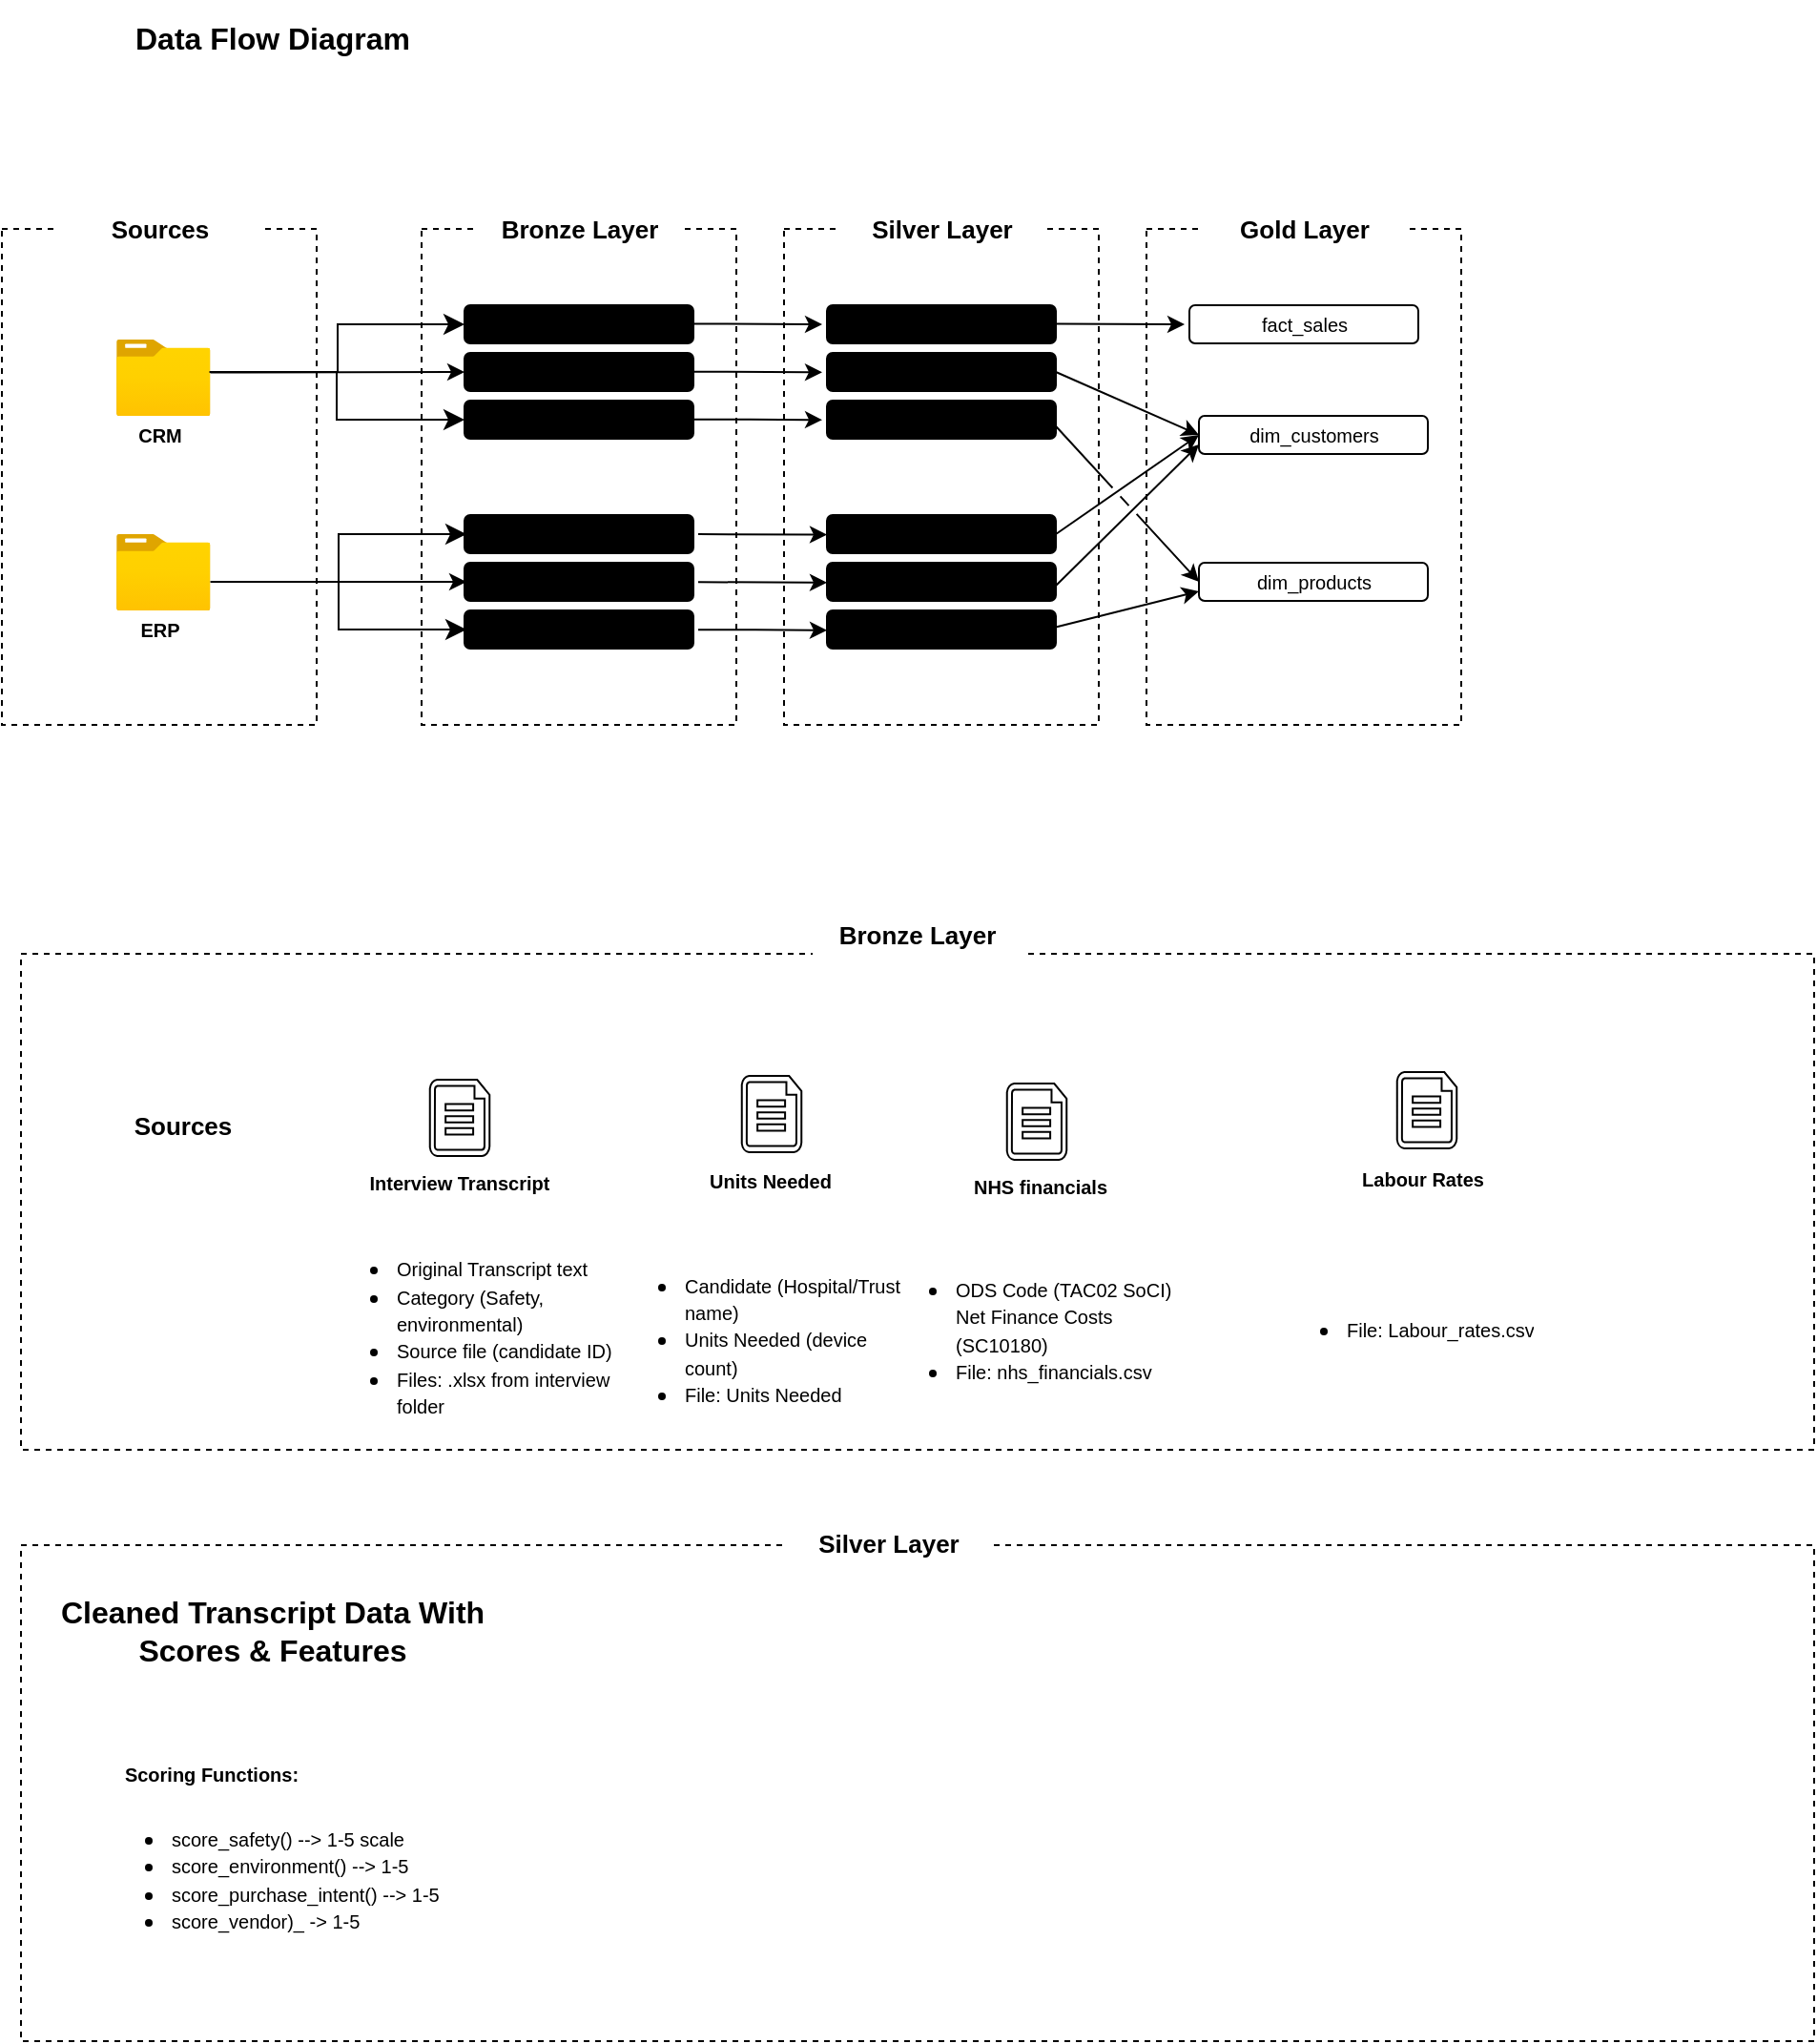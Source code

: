 <mxfile version="28.2.1">
  <diagram name="Page-1" id="9TcvYCtM6bu5GCaJ1_Ae">
    <mxGraphModel dx="643" dy="403" grid="1" gridSize="10" guides="1" tooltips="1" connect="1" arrows="1" fold="1" page="1" pageScale="1" pageWidth="850" pageHeight="1100" math="0" shadow="0">
      <root>
        <mxCell id="0" />
        <mxCell id="1" parent="0" />
        <UserObject label="&lt;font style=&quot;font-size: 16px;&quot;&gt;&lt;b style=&quot;&quot;&gt;Data Flow Diagram&lt;/b&gt;&lt;/font&gt;" placeholders="1" name="Variable" id="DM3QBcFuHND1Db2Ao5bA-2">
          <mxCell style="text;html=1;strokeColor=none;fillColor=none;align=center;verticalAlign=middle;whiteSpace=wrap;overflow=hidden;" parent="1" vertex="1">
            <mxGeometry x="147" y="200" width="250" height="40" as="geometry" />
          </mxCell>
        </UserObject>
        <mxCell id="DM3QBcFuHND1Db2Ao5bA-3" value="" style="rounded=0;whiteSpace=wrap;html=1;fillColor=none;dashed=1;" parent="1" vertex="1">
          <mxGeometry x="130" y="320" width="165" height="260" as="geometry" />
        </mxCell>
        <UserObject label="&lt;font style=&quot;font-size: 13px;&quot;&gt;&lt;b style=&quot;&quot;&gt;Sources&lt;/b&gt;&lt;/font&gt;" placeholders="1" name="Variable" id="DM3QBcFuHND1Db2Ao5bA-4">
          <mxCell style="text;html=1;strokeColor=none;fillColor=default;align=center;verticalAlign=middle;whiteSpace=wrap;overflow=hidden;" parent="1" vertex="1">
            <mxGeometry x="157.5" y="300" width="110" height="40" as="geometry" />
          </mxCell>
        </UserObject>
        <mxCell id="DM3QBcFuHND1Db2Ao5bA-5" value="" style="image;aspect=fixed;html=1;points=[];align=center;fontSize=12;image=img/lib/azure2/general/Folder_Blank.svg;" parent="1" vertex="1">
          <mxGeometry x="190" y="378" width="49.29" height="40" as="geometry" />
        </mxCell>
        <UserObject label="&lt;font style=&quot;font-size: 10px;&quot;&gt;&lt;b style=&quot;&quot;&gt;CRM&lt;/b&gt;&lt;/font&gt;" placeholders="1" name="Variable" id="DM3QBcFuHND1Db2Ao5bA-6">
          <mxCell style="text;html=1;strokeColor=none;fillColor=none;align=center;verticalAlign=middle;whiteSpace=wrap;overflow=hidden;" parent="1" vertex="1">
            <mxGeometry x="177.5" y="408" width="70" height="40" as="geometry" />
          </mxCell>
        </UserObject>
        <mxCell id="DM3QBcFuHND1Db2Ao5bA-7" value="" style="image;aspect=fixed;html=1;points=[];align=center;fontSize=12;image=img/lib/azure2/general/Folder_Blank.svg;" parent="1" vertex="1">
          <mxGeometry x="190" y="480" width="49.29" height="40" as="geometry" />
        </mxCell>
        <UserObject label="&lt;span style=&quot;font-size: 10px;&quot;&gt;&lt;b&gt;ERP&lt;/b&gt;&lt;/span&gt;" placeholders="1" name="Variable" id="DM3QBcFuHND1Db2Ao5bA-8">
          <mxCell style="text;html=1;strokeColor=none;fillColor=none;align=center;verticalAlign=middle;whiteSpace=wrap;overflow=hidden;" parent="1" vertex="1">
            <mxGeometry x="177.5" y="510" width="70" height="40" as="geometry" />
          </mxCell>
        </UserObject>
        <mxCell id="DM3QBcFuHND1Db2Ao5bA-9" value="" style="rounded=0;whiteSpace=wrap;html=1;fillColor=none;dashed=1;" parent="1" vertex="1">
          <mxGeometry x="350" y="320" width="165" height="260" as="geometry" />
        </mxCell>
        <UserObject label="&lt;span style=&quot;font-size: 13px;&quot;&gt;&lt;b&gt;&lt;font style=&quot;color: light-dark(rgb(0, 0, 0), rgb(0, 0, 0));&quot;&gt;Bronze Layer&lt;/font&gt;&lt;/b&gt;&lt;/span&gt;" placeholders="1" name="Variable" id="DM3QBcFuHND1Db2Ao5bA-10">
          <mxCell style="text;html=1;strokeColor=none;fillColor=light-dark(#FFFFFF,#F4A261);align=center;verticalAlign=middle;whiteSpace=wrap;overflow=hidden;" parent="1" vertex="1">
            <mxGeometry x="377.5" y="300" width="110" height="40" as="geometry" />
          </mxCell>
        </UserObject>
        <mxCell id="DM3QBcFuHND1Db2Ao5bA-11" value="&lt;font style=&quot;color: light-dark(rgb(0, 0, 0), rgb(0, 0, 0)); font-size: 10px;&quot;&gt;crm_sales_details&lt;/font&gt;" style="rounded=1;whiteSpace=wrap;html=1;strokeColor=light-dark(#000000,#1A2929);fillColor=light-dark(#000000,#F4A261);" parent="1" vertex="1">
          <mxGeometry x="372.5" y="360" width="120" height="20" as="geometry" />
        </mxCell>
        <mxCell id="DM3QBcFuHND1Db2Ao5bA-12" value="&lt;font style=&quot;color: light-dark(rgb(0, 0, 0), rgb(0, 0, 0)); font-size: 10px;&quot;&gt;crm_cust_info&lt;/font&gt;" style="rounded=1;whiteSpace=wrap;html=1;strokeColor=light-dark(#000000,#1A2929);fillColor=light-dark(#000000,#F4A261);" parent="1" vertex="1">
          <mxGeometry x="372.5" y="385" width="120" height="20" as="geometry" />
        </mxCell>
        <mxCell id="DM3QBcFuHND1Db2Ao5bA-13" value="&lt;font style=&quot;color: light-dark(rgb(0, 0, 0), rgb(0, 0, 0)); font-size: 10px;&quot;&gt;crm_prd_info&lt;/font&gt;" style="rounded=1;whiteSpace=wrap;html=1;strokeColor=light-dark(#000000,#1A2929);fillColor=light-dark(#000000,#F4A261);" parent="1" vertex="1">
          <mxGeometry x="372.5" y="410" width="120" height="20" as="geometry" />
        </mxCell>
        <mxCell id="DM3QBcFuHND1Db2Ao5bA-14" value="&lt;font style=&quot;color: light-dark(rgb(0, 0, 0), rgb(0, 0, 0)); font-size: 10px;&quot;&gt;erp_cust_info&lt;/font&gt;" style="rounded=1;whiteSpace=wrap;html=1;strokeColor=light-dark(#000000,#1A2929);fillColor=light-dark(#000000,#F4A261);" parent="1" vertex="1">
          <mxGeometry x="372.5" y="470" width="120" height="20" as="geometry" />
        </mxCell>
        <mxCell id="DM3QBcFuHND1Db2Ao5bA-15" value="&lt;font style=&quot;color: light-dark(rgb(0, 0, 0), rgb(0, 0, 0)); font-size: 10px;&quot;&gt;erp_loc_a101&lt;/font&gt;" style="rounded=1;whiteSpace=wrap;html=1;strokeColor=light-dark(#000000,#1A2929);fillColor=light-dark(#000000,#F4A261);" parent="1" vertex="1">
          <mxGeometry x="372.5" y="495" width="120" height="20" as="geometry" />
        </mxCell>
        <mxCell id="DM3QBcFuHND1Db2Ao5bA-16" value="&lt;font style=&quot;color: light-dark(rgb(0, 0, 0), rgb(0, 0, 0)); font-size: 10px;&quot;&gt;erp_px_cat_g1v2&lt;/font&gt;" style="rounded=1;whiteSpace=wrap;html=1;strokeColor=light-dark(#000000,#1A2929);fillColor=light-dark(#000000,#F4A261);" parent="1" vertex="1">
          <mxGeometry x="372.5" y="520" width="120" height="20" as="geometry" />
        </mxCell>
        <mxCell id="DM3QBcFuHND1Db2Ao5bA-17" value="" style="rounded=0;whiteSpace=wrap;html=1;fillColor=none;dashed=1;" parent="1" vertex="1">
          <mxGeometry x="540" y="320" width="165" height="260" as="geometry" />
        </mxCell>
        <UserObject label="&lt;span style=&quot;font-size: 13px;&quot;&gt;&lt;b&gt;&lt;font style=&quot;color: light-dark(rgb(0, 0, 0), rgb(0, 0, 0));&quot;&gt;Silver Layer&lt;/font&gt;&lt;/b&gt;&lt;/span&gt;" placeholders="1" name="Variable" id="DM3QBcFuHND1Db2Ao5bA-18">
          <mxCell style="text;html=1;strokeColor=none;fillColor=light-dark(#FFFFFF,#D6CCC2);align=center;verticalAlign=middle;whiteSpace=wrap;overflow=hidden;" parent="1" vertex="1">
            <mxGeometry x="567.5" y="300" width="110" height="40" as="geometry" />
          </mxCell>
        </UserObject>
        <mxCell id="DM3QBcFuHND1Db2Ao5bA-19" value="&lt;font style=&quot;color: light-dark(rgb(0, 0, 0), rgb(0, 0, 0)); font-size: 10px;&quot;&gt;crm_sales_details&lt;/font&gt;" style="rounded=1;whiteSpace=wrap;html=1;strokeColor=light-dark(#000000,#1A2929);fillColor=light-dark(#000000,#D6CCC2);" parent="1" vertex="1">
          <mxGeometry x="562.5" y="360" width="120" height="20" as="geometry" />
        </mxCell>
        <mxCell id="DM3QBcFuHND1Db2Ao5bA-20" value="&lt;font style=&quot;color: light-dark(rgb(0, 0, 0), rgb(0, 0, 0)); font-size: 10px;&quot;&gt;crm_cust_info&lt;/font&gt;" style="rounded=1;whiteSpace=wrap;html=1;strokeColor=light-dark(#000000,#1A2929);fillColor=light-dark(#000000,#D6CCC2);" parent="1" vertex="1">
          <mxGeometry x="562.5" y="385" width="120" height="20" as="geometry" />
        </mxCell>
        <mxCell id="DM3QBcFuHND1Db2Ao5bA-21" value="&lt;font style=&quot;color: light-dark(rgb(0, 0, 0), rgb(0, 0, 0)); font-size: 10px;&quot;&gt;crm_prd_info&lt;/font&gt;" style="rounded=1;whiteSpace=wrap;html=1;strokeColor=light-dark(#000000,#1A2929);fillColor=light-dark(#000000,#D6CCC2);" parent="1" vertex="1">
          <mxGeometry x="562.5" y="410" width="120" height="20" as="geometry" />
        </mxCell>
        <mxCell id="DM3QBcFuHND1Db2Ao5bA-22" value="&lt;font style=&quot;color: light-dark(rgb(0, 0, 0), rgb(0, 0, 0)); font-size: 10px;&quot;&gt;erp_cust_info&lt;/font&gt;" style="rounded=1;whiteSpace=wrap;html=1;strokeColor=light-dark(#000000,#1A2929);fillColor=light-dark(#000000,#D6CCC2);" parent="1" vertex="1">
          <mxGeometry x="562.5" y="470" width="120" height="20" as="geometry" />
        </mxCell>
        <mxCell id="DM3QBcFuHND1Db2Ao5bA-23" value="&lt;font style=&quot;color: light-dark(rgb(0, 0, 0), rgb(0, 0, 0)); font-size: 10px;&quot;&gt;erp_loc_a101&lt;/font&gt;" style="rounded=1;whiteSpace=wrap;html=1;strokeColor=light-dark(#000000,#1A2929);fillColor=light-dark(#000000,#D6CCC2);" parent="1" vertex="1">
          <mxGeometry x="562.5" y="495" width="120" height="20" as="geometry" />
        </mxCell>
        <mxCell id="DM3QBcFuHND1Db2Ao5bA-24" value="&lt;font style=&quot;color: light-dark(rgb(0, 0, 0), rgb(0, 0, 0)); font-size: 10px;&quot;&gt;erp_px_cat_g1v2&lt;/font&gt;" style="rounded=1;whiteSpace=wrap;html=1;strokeColor=light-dark(#000000,#1A2929);fillColor=light-dark(#000000,#D6CCC2);" parent="1" vertex="1">
          <mxGeometry x="562.5" y="520" width="120" height="20" as="geometry" />
        </mxCell>
        <mxCell id="DM3QBcFuHND1Db2Ao5bA-25" value="" style="endArrow=classic;html=1;rounded=0;exitX=1;exitY=0.432;exitDx=0;exitDy=0;exitPerimeter=0;entryX=0;entryY=0.5;entryDx=0;entryDy=0;" parent="1" source="DM3QBcFuHND1Db2Ao5bA-5" target="DM3QBcFuHND1Db2Ao5bA-12" edge="1">
          <mxGeometry width="50" height="50" relative="1" as="geometry">
            <mxPoint x="290" y="420" as="sourcePoint" />
            <mxPoint x="340" y="370" as="targetPoint" />
          </mxGeometry>
        </mxCell>
        <mxCell id="DM3QBcFuHND1Db2Ao5bA-26" value="" style="edgeStyle=elbowEdgeStyle;elbow=horizontal;endArrow=classic;html=1;curved=0;rounded=0;endSize=8;startSize=8;entryX=0;entryY=0.5;entryDx=0;entryDy=0;" parent="1" target="DM3QBcFuHND1Db2Ao5bA-11" edge="1">
          <mxGeometry width="50" height="50" relative="1" as="geometry">
            <mxPoint x="239.29" y="395" as="sourcePoint" />
            <mxPoint x="289.29" y="345" as="targetPoint" />
          </mxGeometry>
        </mxCell>
        <mxCell id="DM3QBcFuHND1Db2Ao5bA-27" value="" style="edgeStyle=elbowEdgeStyle;elbow=horizontal;endArrow=classic;html=1;curved=0;rounded=0;endSize=8;startSize=8;entryX=0;entryY=0.5;entryDx=0;entryDy=0;" parent="1" target="DM3QBcFuHND1Db2Ao5bA-13" edge="1">
          <mxGeometry width="50" height="50" relative="1" as="geometry">
            <mxPoint x="238.79" y="395" as="sourcePoint" />
            <mxPoint x="372.5" y="370" as="targetPoint" />
          </mxGeometry>
        </mxCell>
        <mxCell id="DM3QBcFuHND1Db2Ao5bA-28" value="" style="endArrow=classic;html=1;rounded=0;exitX=1;exitY=0.432;exitDx=0;exitDy=0;exitPerimeter=0;entryX=0;entryY=0.5;entryDx=0;entryDy=0;" parent="1" edge="1">
          <mxGeometry width="50" height="50" relative="1" as="geometry">
            <mxPoint x="239.5" y="505" as="sourcePoint" />
            <mxPoint x="373.5" y="505" as="targetPoint" />
          </mxGeometry>
        </mxCell>
        <mxCell id="DM3QBcFuHND1Db2Ao5bA-29" value="" style="edgeStyle=elbowEdgeStyle;elbow=horizontal;endArrow=classic;html=1;curved=0;rounded=0;endSize=8;startSize=8;entryX=0;entryY=0.5;entryDx=0;entryDy=0;" parent="1" edge="1">
          <mxGeometry width="50" height="50" relative="1" as="geometry">
            <mxPoint x="239.79" y="505" as="sourcePoint" />
            <mxPoint x="373.5" y="480" as="targetPoint" />
          </mxGeometry>
        </mxCell>
        <mxCell id="DM3QBcFuHND1Db2Ao5bA-30" value="" style="edgeStyle=elbowEdgeStyle;elbow=horizontal;endArrow=classic;html=1;curved=0;rounded=0;endSize=8;startSize=8;entryX=0;entryY=0.5;entryDx=0;entryDy=0;" parent="1" edge="1">
          <mxGeometry width="50" height="50" relative="1" as="geometry">
            <mxPoint x="239.29" y="505" as="sourcePoint" />
            <mxPoint x="373.5" y="530" as="targetPoint" />
          </mxGeometry>
        </mxCell>
        <mxCell id="DM3QBcFuHND1Db2Ao5bA-31" value="" style="endArrow=classic;html=1;rounded=0;exitX=1;exitY=0.432;exitDx=0;exitDy=0;exitPerimeter=0;" parent="1" edge="1">
          <mxGeometry width="50" height="50" relative="1" as="geometry">
            <mxPoint x="492.5" y="369.71" as="sourcePoint" />
            <mxPoint x="560" y="370" as="targetPoint" />
          </mxGeometry>
        </mxCell>
        <mxCell id="DM3QBcFuHND1Db2Ao5bA-32" value="" style="endArrow=classic;html=1;rounded=0;exitX=1;exitY=0.432;exitDx=0;exitDy=0;exitPerimeter=0;" parent="1" edge="1">
          <mxGeometry width="50" height="50" relative="1" as="geometry">
            <mxPoint x="492.5" y="394.83" as="sourcePoint" />
            <mxPoint x="560" y="395.12" as="targetPoint" />
          </mxGeometry>
        </mxCell>
        <mxCell id="DM3QBcFuHND1Db2Ao5bA-33" value="" style="endArrow=classic;html=1;rounded=0;exitX=1;exitY=0.432;exitDx=0;exitDy=0;exitPerimeter=0;" parent="1" edge="1">
          <mxGeometry width="50" height="50" relative="1" as="geometry">
            <mxPoint x="492.5" y="419.83" as="sourcePoint" />
            <mxPoint x="560" y="420.12" as="targetPoint" />
            <Array as="points">
              <mxPoint x="522.5" y="419.83" />
            </Array>
          </mxGeometry>
        </mxCell>
        <mxCell id="DM3QBcFuHND1Db2Ao5bA-34" value="" style="endArrow=classic;html=1;rounded=0;exitX=1;exitY=0.432;exitDx=0;exitDy=0;exitPerimeter=0;" parent="1" edge="1">
          <mxGeometry width="50" height="50" relative="1" as="geometry">
            <mxPoint x="495" y="480" as="sourcePoint" />
            <mxPoint x="562.5" y="480.29" as="targetPoint" />
          </mxGeometry>
        </mxCell>
        <mxCell id="DM3QBcFuHND1Db2Ao5bA-35" value="" style="endArrow=classic;html=1;rounded=0;exitX=1;exitY=0.432;exitDx=0;exitDy=0;exitPerimeter=0;" parent="1" edge="1">
          <mxGeometry width="50" height="50" relative="1" as="geometry">
            <mxPoint x="495" y="505.12" as="sourcePoint" />
            <mxPoint x="562.5" y="505.41" as="targetPoint" />
          </mxGeometry>
        </mxCell>
        <mxCell id="DM3QBcFuHND1Db2Ao5bA-36" value="" style="endArrow=classic;html=1;rounded=0;exitX=1;exitY=0.432;exitDx=0;exitDy=0;exitPerimeter=0;" parent="1" edge="1">
          <mxGeometry width="50" height="50" relative="1" as="geometry">
            <mxPoint x="495" y="530.12" as="sourcePoint" />
            <mxPoint x="562.5" y="530.41" as="targetPoint" />
            <Array as="points">
              <mxPoint x="525" y="530.12" />
            </Array>
          </mxGeometry>
        </mxCell>
        <mxCell id="DM3QBcFuHND1Db2Ao5bA-37" value="" style="rounded=0;whiteSpace=wrap;html=1;fillColor=none;dashed=1;" parent="1" vertex="1">
          <mxGeometry x="730" y="320" width="165" height="260" as="geometry" />
        </mxCell>
        <UserObject label="&lt;span style=&quot;font-size: 13px;&quot;&gt;&lt;b&gt;&lt;font style=&quot;color: light-dark(rgb(0, 0, 0), rgb(0, 0, 0));&quot;&gt;Gold Layer&lt;/font&gt;&lt;/b&gt;&lt;/span&gt;" placeholders="1" name="Variable" id="DM3QBcFuHND1Db2Ao5bA-38">
          <mxCell style="text;html=1;strokeColor=none;fillColor=light-dark(#FFFFFF,#FCBF49);align=center;verticalAlign=middle;whiteSpace=wrap;overflow=hidden;" parent="1" vertex="1">
            <mxGeometry x="757.5" y="300" width="110" height="40" as="geometry" />
          </mxCell>
        </UserObject>
        <mxCell id="DM3QBcFuHND1Db2Ao5bA-39" value="&lt;font style=&quot;color: light-dark(rgb(0, 0, 0), rgb(0, 0, 0)); font-size: 10px;&quot;&gt;fact_sales&lt;/font&gt;" style="rounded=1;whiteSpace=wrap;html=1;strokeColor=light-dark(#000000,#1A2929);fillColor=light-dark(#FFFFFF,#FCBF49);" parent="1" vertex="1">
          <mxGeometry x="752.5" y="360" width="120" height="20" as="geometry" />
        </mxCell>
        <mxCell id="DM3QBcFuHND1Db2Ao5bA-40" value="&lt;font style=&quot;color: light-dark(rgb(0, 0, 0), rgb(0, 0, 0)); font-size: 10px;&quot;&gt;dim_customers&lt;/font&gt;" style="rounded=1;whiteSpace=wrap;html=1;strokeColor=light-dark(#000000,#1A2929);fillColor=light-dark(#FFFFFF,#FCBF49);" parent="1" vertex="1">
          <mxGeometry x="757.5" y="418" width="120" height="20" as="geometry" />
        </mxCell>
        <mxCell id="DM3QBcFuHND1Db2Ao5bA-41" value="&lt;font style=&quot;color: light-dark(rgb(0, 0, 0), rgb(0, 0, 0)); font-size: 10px;&quot;&gt;dim_products&lt;/font&gt;" style="rounded=1;whiteSpace=wrap;html=1;strokeColor=light-dark(#000000,#1A2929);fillColor=light-dark(#FFFFFF,#FCBF49);" parent="1" vertex="1">
          <mxGeometry x="757.5" y="495" width="120" height="20" as="geometry" />
        </mxCell>
        <mxCell id="DM3QBcFuHND1Db2Ao5bA-42" value="" style="endArrow=classic;html=1;rounded=0;exitX=1;exitY=0.432;exitDx=0;exitDy=0;exitPerimeter=0;jumpStyle=gap;" parent="1" edge="1">
          <mxGeometry width="50" height="50" relative="1" as="geometry">
            <mxPoint x="682.5" y="369.71" as="sourcePoint" />
            <mxPoint x="750" y="370" as="targetPoint" />
          </mxGeometry>
        </mxCell>
        <mxCell id="DM3QBcFuHND1Db2Ao5bA-43" value="" style="endArrow=classic;html=1;rounded=0;entryX=0;entryY=0.5;entryDx=0;entryDy=0;exitX=1;exitY=0.5;exitDx=0;exitDy=0;jumpStyle=gap;" parent="1" source="DM3QBcFuHND1Db2Ao5bA-20" target="DM3QBcFuHND1Db2Ao5bA-40" edge="1">
          <mxGeometry width="50" height="50" relative="1" as="geometry">
            <mxPoint x="680" y="400" as="sourcePoint" />
            <mxPoint x="730" y="350" as="targetPoint" />
          </mxGeometry>
        </mxCell>
        <mxCell id="DM3QBcFuHND1Db2Ao5bA-44" value="" style="endArrow=classic;html=1;rounded=0;entryX=0;entryY=0.5;entryDx=0;entryDy=0;exitX=1;exitY=0.5;exitDx=0;exitDy=0;jumpStyle=gap;" parent="1" source="DM3QBcFuHND1Db2Ao5bA-22" target="DM3QBcFuHND1Db2Ao5bA-40" edge="1">
          <mxGeometry width="50" height="50" relative="1" as="geometry">
            <mxPoint x="710" y="440" as="sourcePoint" />
            <mxPoint x="785" y="473" as="targetPoint" />
          </mxGeometry>
        </mxCell>
        <mxCell id="DM3QBcFuHND1Db2Ao5bA-45" value="" style="endArrow=classic;html=1;rounded=0;entryX=0;entryY=0.75;entryDx=0;entryDy=0;exitX=1;exitY=0.5;exitDx=0;exitDy=0;jumpStyle=gap;" parent="1" target="DM3QBcFuHND1Db2Ao5bA-40" edge="1">
          <mxGeometry width="50" height="50" relative="1" as="geometry">
            <mxPoint x="682.5" y="507" as="sourcePoint" />
            <mxPoint x="757.5" y="540" as="targetPoint" />
          </mxGeometry>
        </mxCell>
        <mxCell id="DM3QBcFuHND1Db2Ao5bA-46" value="" style="endArrow=classic;html=1;rounded=0;entryX=0;entryY=0.5;entryDx=0;entryDy=0;exitX=1;exitY=0.5;exitDx=0;exitDy=0;jumpStyle=gap;" parent="1" target="DM3QBcFuHND1Db2Ao5bA-41" edge="1">
          <mxGeometry width="50" height="50" relative="1" as="geometry">
            <mxPoint x="677.5" y="418" as="sourcePoint" />
            <mxPoint x="752.5" y="451" as="targetPoint" />
          </mxGeometry>
        </mxCell>
        <mxCell id="DM3QBcFuHND1Db2Ao5bA-47" value="" style="endArrow=classic;html=1;rounded=0;entryX=0;entryY=0.75;entryDx=0;entryDy=0;exitX=1;exitY=0.5;exitDx=0;exitDy=0;jumpStyle=gap;" parent="1" target="DM3QBcFuHND1Db2Ao5bA-41" edge="1">
          <mxGeometry width="50" height="50" relative="1" as="geometry">
            <mxPoint x="677.5" y="530" as="sourcePoint" />
            <mxPoint x="752.5" y="563" as="targetPoint" />
          </mxGeometry>
        </mxCell>
        <mxCell id="DM3QBcFuHND1Db2Ao5bA-48" value="" style="rounded=0;whiteSpace=wrap;html=1;fillColor=none;dashed=1;" parent="1" vertex="1">
          <mxGeometry x="140" y="700" width="940" height="260" as="geometry" />
        </mxCell>
        <mxCell id="DM3QBcFuHND1Db2Ao5bA-50" value="" style="verticalLabelPosition=bottom;html=1;verticalAlign=top;align=center;shape=mxgraph.azure.cloud_services_configuration_file;pointerEvents=1;" parent="1" vertex="1">
          <mxGeometry x="354.38" y="766" width="31.25" height="40" as="geometry" />
        </mxCell>
        <UserObject label="&lt;font style=&quot;font-size: 10px;&quot;&gt;&lt;b style=&quot;&quot;&gt;Interview Transcript&lt;/b&gt;&lt;/font&gt;" placeholders="1" name="Variable" id="DM3QBcFuHND1Db2Ao5bA-51">
          <mxCell style="text;html=1;strokeColor=none;fillColor=none;align=center;verticalAlign=middle;whiteSpace=wrap;overflow=hidden;" parent="1" vertex="1">
            <mxGeometry x="320" y="800" width="100" height="40" as="geometry" />
          </mxCell>
        </UserObject>
        <mxCell id="DM3QBcFuHND1Db2Ao5bA-52" value="" style="verticalLabelPosition=bottom;html=1;verticalAlign=top;align=center;shape=mxgraph.azure.cloud_services_configuration_file;pointerEvents=1;" parent="1" vertex="1">
          <mxGeometry x="517.88" y="764" width="31.25" height="40" as="geometry" />
        </mxCell>
        <UserObject label="&lt;font style=&quot;font-size: 10px;&quot;&gt;&lt;b style=&quot;&quot;&gt;Units Needed&lt;/b&gt;&lt;/font&gt;" placeholders="1" name="Variable" id="DM3QBcFuHND1Db2Ao5bA-53">
          <mxCell style="text;html=1;strokeColor=none;fillColor=none;align=center;verticalAlign=middle;whiteSpace=wrap;overflow=hidden;" parent="1" vertex="1">
            <mxGeometry x="497.5" y="799" width="70" height="40" as="geometry" />
          </mxCell>
        </UserObject>
        <mxCell id="DM3QBcFuHND1Db2Ao5bA-54" value="" style="verticalLabelPosition=bottom;html=1;verticalAlign=top;align=center;shape=mxgraph.azure.cloud_services_configuration_file;pointerEvents=1;" parent="1" vertex="1">
          <mxGeometry x="656.88" y="768" width="31.25" height="40" as="geometry" />
        </mxCell>
        <UserObject label="&lt;font style=&quot;font-size: 10px;&quot;&gt;&lt;b style=&quot;&quot;&gt;NHS financials&lt;/b&gt;&lt;/font&gt;" placeholders="1" name="Variable" id="DM3QBcFuHND1Db2Ao5bA-55">
          <mxCell style="text;html=1;strokeColor=none;fillColor=none;align=center;verticalAlign=middle;whiteSpace=wrap;overflow=hidden;" parent="1" vertex="1">
            <mxGeometry x="621.5" y="802" width="104.5" height="40" as="geometry" />
          </mxCell>
        </UserObject>
        <mxCell id="DM3QBcFuHND1Db2Ao5bA-56" value="" style="verticalLabelPosition=bottom;html=1;verticalAlign=top;align=center;shape=mxgraph.azure.cloud_services_configuration_file;pointerEvents=1;" parent="1" vertex="1">
          <mxGeometry x="861.38" y="762" width="31.25" height="40" as="geometry" />
        </mxCell>
        <UserObject label="&lt;font style=&quot;font-size: 10px;&quot;&gt;&lt;b style=&quot;&quot;&gt;Labour Rates&lt;/b&gt;&lt;/font&gt;" placeholders="1" name="Variable" id="DM3QBcFuHND1Db2Ao5bA-57">
          <mxCell style="text;html=1;strokeColor=none;fillColor=none;align=center;verticalAlign=middle;whiteSpace=wrap;overflow=hidden;" parent="1" vertex="1">
            <mxGeometry x="840" y="800" width="70" height="36" as="geometry" />
          </mxCell>
        </UserObject>
        <UserObject label="&lt;ul&gt;&lt;li&gt;&lt;span style=&quot;font-size: 10px; background-color: transparent; color: light-dark(rgb(0, 0, 0), rgb(255, 255, 255));&quot;&gt;Original Transcript text&lt;/span&gt;&lt;/li&gt;&lt;li&gt;&lt;span style=&quot;font-size: 10px; background-color: transparent; color: light-dark(rgb(0, 0, 0), rgb(255, 255, 255));&quot;&gt;Category (Safety, environmental)&lt;/span&gt;&lt;/li&gt;&lt;li&gt;&lt;span style=&quot;font-size: 10px; background-color: transparent; color: light-dark(rgb(0, 0, 0), rgb(255, 255, 255));&quot;&gt;Source file (candidate ID)&lt;/span&gt;&lt;/li&gt;&lt;li&gt;&lt;span style=&quot;font-size: 10px; background-color: transparent; color: light-dark(rgb(0, 0, 0), rgb(255, 255, 255));&quot;&gt;Files: .xlsx from interview folder&lt;/span&gt;&lt;/li&gt;&lt;/ul&gt;&lt;div&gt;&lt;div&gt;&lt;font style=&quot;font-size: 10px;&quot;&gt;&lt;br&gt;&lt;/font&gt;&lt;/div&gt;&lt;/div&gt;" placeholders="1" name="Variable" id="4Y2LicfVDhX277e2EhKz-2">
          <mxCell style="text;html=1;strokeColor=none;fillColor=none;align=left;verticalAlign=middle;whiteSpace=wrap;overflow=hidden;" vertex="1" parent="1">
            <mxGeometry x="295" y="836" width="165" height="144" as="geometry" />
          </mxCell>
        </UserObject>
        <UserObject label="&lt;span style=&quot;font-size: 13px;&quot;&gt;&lt;b&gt;&lt;font style=&quot;color: light-dark(rgb(0, 0, 0), rgb(0, 0, 0));&quot;&gt;Bronze Layer&lt;/font&gt;&lt;/b&gt;&lt;/span&gt;" placeholders="1" name="Variable" id="4Y2LicfVDhX277e2EhKz-3">
          <mxCell style="text;html=1;strokeColor=none;fillColor=light-dark(#FFFFFF,#F4A261);align=center;verticalAlign=middle;whiteSpace=wrap;overflow=hidden;" vertex="1" parent="1">
            <mxGeometry x="555" y="670" width="110" height="40" as="geometry" />
          </mxCell>
        </UserObject>
        <UserObject label="&lt;font style=&quot;font-size: 13px;&quot;&gt;&lt;b style=&quot;&quot;&gt;Sources&lt;/b&gt;&lt;/font&gt;" placeholders="1" name="Variable" id="4Y2LicfVDhX277e2EhKz-4">
          <mxCell style="text;html=1;strokeColor=none;fillColor=light-dark(#FFFFFF,#E67F7A);align=center;verticalAlign=middle;whiteSpace=wrap;overflow=hidden;" vertex="1" parent="1">
            <mxGeometry x="169.5" y="770" width="110" height="40" as="geometry" />
          </mxCell>
        </UserObject>
        <UserObject label="&lt;ul&gt;&lt;li&gt;&lt;span style=&quot;font-size: 10px;&quot;&gt;Candidate (Hospital/Trust name)&lt;/span&gt;&lt;/li&gt;&lt;li&gt;&lt;span style=&quot;font-size: 10px;&quot;&gt;Units Needed (device count)&lt;/span&gt;&lt;/li&gt;&lt;li&gt;&lt;span style=&quot;font-size: 10px;&quot;&gt;File: Units Needed&lt;/span&gt;&lt;/li&gt;&lt;/ul&gt;" placeholders="1" name="Variable" id="4Y2LicfVDhX277e2EhKz-5">
          <mxCell style="text;html=1;strokeColor=none;fillColor=none;align=left;verticalAlign=middle;whiteSpace=wrap;overflow=hidden;" vertex="1" parent="1">
            <mxGeometry x="446" y="830" width="165" height="144" as="geometry" />
          </mxCell>
        </UserObject>
        <UserObject label="&lt;ul&gt;&lt;li&gt;&lt;span style=&quot;font-size: 10px;&quot;&gt;ODS Code (TAC02 SoCI)&lt;br&gt;Net Finance Costs (SC10180)&lt;/span&gt;&lt;/li&gt;&lt;li&gt;&lt;span style=&quot;font-size: 10px;&quot;&gt;File: nhs_financials.csv&lt;/span&gt;&lt;/li&gt;&lt;/ul&gt;" placeholders="1" name="Variable" id="4Y2LicfVDhX277e2EhKz-6">
          <mxCell style="text;html=1;strokeColor=none;fillColor=none;align=left;verticalAlign=middle;whiteSpace=wrap;overflow=hidden;" vertex="1" parent="1">
            <mxGeometry x="587.5" y="825" width="165" height="144" as="geometry" />
          </mxCell>
        </UserObject>
        <UserObject label="&lt;ul&gt;&lt;li&gt;&lt;span style=&quot;font-size: 10px;&quot;&gt;File: Labour_rates.csv&lt;/span&gt;&lt;/li&gt;&lt;/ul&gt;" placeholders="1" name="Variable" id="4Y2LicfVDhX277e2EhKz-7">
          <mxCell style="text;html=1;strokeColor=none;fillColor=none;align=left;verticalAlign=middle;whiteSpace=wrap;overflow=hidden;" vertex="1" parent="1">
            <mxGeometry x="792.5" y="825" width="165" height="144" as="geometry" />
          </mxCell>
        </UserObject>
        <mxCell id="4Y2LicfVDhX277e2EhKz-9" value="" style="rounded=0;whiteSpace=wrap;html=1;fillColor=none;dashed=1;" vertex="1" parent="1">
          <mxGeometry x="140" y="1010" width="940" height="260" as="geometry" />
        </mxCell>
        <UserObject label="&lt;span style=&quot;font-size: 13px;&quot;&gt;&lt;b&gt;&lt;font style=&quot;color: light-dark(rgb(0, 0, 0), rgb(0, 0, 0));&quot;&gt;Silver Layer&lt;/font&gt;&lt;/b&gt;&lt;/span&gt;" placeholders="1" name="Variable" id="4Y2LicfVDhX277e2EhKz-10">
          <mxCell style="text;html=1;strokeColor=none;fillColor=light-dark(#FFFFFF,#D6CCC2);align=center;verticalAlign=middle;whiteSpace=wrap;overflow=hidden;" vertex="1" parent="1">
            <mxGeometry x="540" y="989" width="110" height="40" as="geometry" />
          </mxCell>
        </UserObject>
        <UserObject label="&lt;font style=&quot;font-size: 16px;&quot;&gt;&lt;b style=&quot;&quot;&gt;Cleaned Transcript Data With Scores &amp;amp; Features&lt;/b&gt;&lt;/font&gt;" placeholders="1" name="Variable" id="4Y2LicfVDhX277e2EhKz-11">
          <mxCell style="text;html=1;strokeColor=none;fillColor=none;align=center;verticalAlign=middle;whiteSpace=wrap;overflow=hidden;" vertex="1" parent="1">
            <mxGeometry x="147" y="1030" width="250" height="50" as="geometry" />
          </mxCell>
        </UserObject>
        <UserObject label="&lt;font style=&quot;font-size: 10px;&quot;&gt;&lt;b style=&quot;&quot;&gt;Scoring Functions:&lt;/b&gt;&lt;/font&gt;" placeholders="1" name="Variable" id="4Y2LicfVDhX277e2EhKz-12">
          <mxCell style="text;html=1;strokeColor=none;fillColor=none;align=center;verticalAlign=middle;whiteSpace=wrap;overflow=hidden;" vertex="1" parent="1">
            <mxGeometry x="190" y="1110" width="100" height="40" as="geometry" />
          </mxCell>
        </UserObject>
        <UserObject label="&lt;ul&gt;&lt;li&gt;&lt;font style=&quot;font-size: 10px;&quot;&gt;score_safety() --&amp;gt; 1-5 scale&lt;/font&gt;&lt;/li&gt;&lt;li&gt;&lt;font style=&quot;font-size: 10px;&quot;&gt;score_environment() --&amp;gt; 1-5&lt;/font&gt;&lt;/li&gt;&lt;li&gt;&lt;font style=&quot;font-size: 10px;&quot;&gt;score_purchase_intent() --&amp;gt; 1-5&lt;/font&gt;&lt;/li&gt;&lt;li&gt;&lt;font style=&quot;font-size: 10px;&quot;&gt;score_vendor)_ -&amp;gt; 1-5&lt;/font&gt;&lt;/li&gt;&lt;/ul&gt;" placeholders="1" name="Variable" id="4Y2LicfVDhX277e2EhKz-13">
          <mxCell style="text;html=1;strokeColor=none;fillColor=none;align=left;verticalAlign=middle;whiteSpace=wrap;overflow=hidden;" vertex="1" parent="1">
            <mxGeometry x="177" y="1130" width="220" height="110" as="geometry" />
          </mxCell>
        </UserObject>
      </root>
    </mxGraphModel>
  </diagram>
</mxfile>
